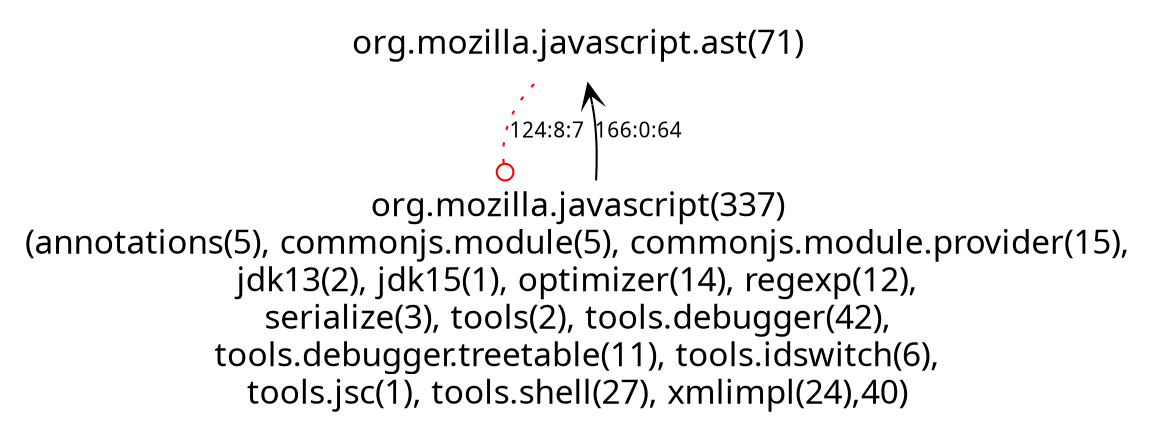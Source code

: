 digraph javascript_ast_pdg { 
 node [shape=plaintext, fontname=Skia, fontsize=16] 
edge [fontname=Skia, fontsize = 10];
1[ label="org.mozilla.javascript.ast(71)"];
0[ label="org.mozilla.javascript(337)\n(annotations(5), commonjs.module(5), commonjs.module.provider(15),\njdk13(2), jdk15(1), optimizer(14), regexp(12),\nserialize(3), tools(2), tools.debugger(42),\ntools.debugger.treetable(11), tools.idswitch(6),\ntools.jsc(1), tools.shell(27), xmlimpl(24),40)"];
0->1[color="black", arrowhead="vee", label = "166:0:64"];
1->0[color="red",  arrowhead="odot", style="dotted", label = "124:8:7"]
}